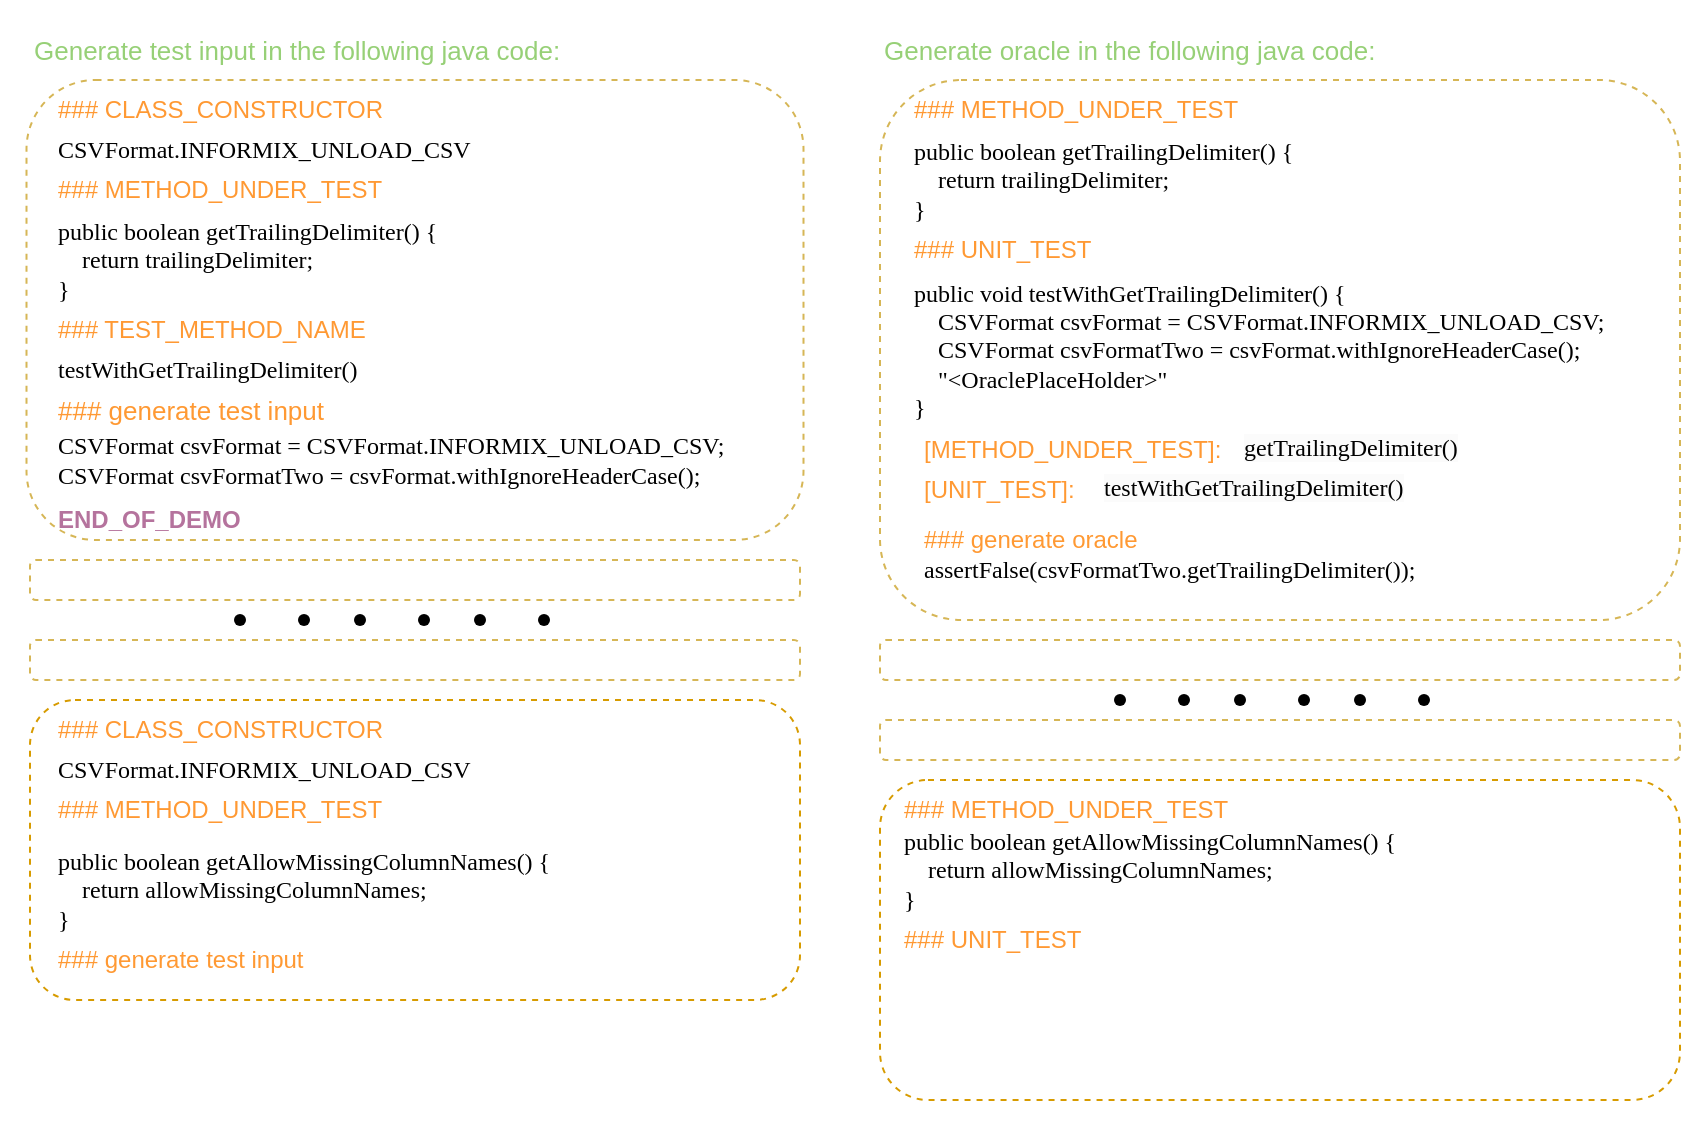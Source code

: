 <mxfile version="21.2.9" type="github">
  <diagram name="第 1 页" id="49HhL85UuGYy7voRq5S4">
    <mxGraphModel dx="2389" dy="837" grid="1" gridSize="10" guides="1" tooltips="1" connect="1" arrows="1" fold="1" page="1" pageScale="1" pageWidth="827" pageHeight="1169" math="0" shadow="0">
      <root>
        <mxCell id="0" />
        <mxCell id="1" parent="0" />
        <mxCell id="CBpNskWzf5oH1RxQORSV-1" value="" style="rounded=0;whiteSpace=wrap;html=1;strokeColor=none;" vertex="1" parent="1">
          <mxGeometry x="-90" y="130" width="410" height="520" as="geometry" />
        </mxCell>
        <mxCell id="CBpNskWzf5oH1RxQORSV-2" value="### CLASS_CONSTRUCTOR" style="text;html=1;strokeColor=none;fillColor=none;align=left;verticalAlign=middle;whiteSpace=wrap;rounded=0;fontColor=#FF9933;" vertex="1" parent="1">
          <mxGeometry x="-63" y="170" width="190" height="30" as="geometry" />
        </mxCell>
        <mxCell id="CBpNskWzf5oH1RxQORSV-3" value="### generate test input" style="text;html=1;strokeColor=none;fillColor=none;align=left;verticalAlign=middle;whiteSpace=wrap;rounded=0;fontColor=#FF9933;fontSize=13;" vertex="1" parent="1">
          <mxGeometry x="-63" y="320" width="170" height="30" as="geometry" />
        </mxCell>
        <mxCell id="CBpNskWzf5oH1RxQORSV-4" value="### TEST_METHOD_NAME" style="text;html=1;strokeColor=none;fillColor=none;align=left;verticalAlign=middle;whiteSpace=wrap;rounded=0;fontColor=#FF9933;" vertex="1" parent="1">
          <mxGeometry x="-63" y="280" width="160" height="30" as="geometry" />
        </mxCell>
        <mxCell id="CBpNskWzf5oH1RxQORSV-5" value="### METHOD_UNDER_TEST" style="text;html=1;strokeColor=none;fillColor=none;align=left;verticalAlign=middle;whiteSpace=wrap;rounded=0;fontColor=#FF9933;" vertex="1" parent="1">
          <mxGeometry x="-63" y="210" width="170" height="30" as="geometry" />
        </mxCell>
        <mxCell id="CBpNskWzf5oH1RxQORSV-6" value="END_OF_DEMO" style="text;html=1;strokeColor=none;fillColor=none;align=left;verticalAlign=middle;whiteSpace=wrap;rounded=0;fontColor=#B5739D;fontStyle=1" vertex="1" parent="1">
          <mxGeometry x="-63" y="375" width="150" height="30" as="geometry" />
        </mxCell>
        <mxCell id="CBpNskWzf5oH1RxQORSV-7" value="&lt;div&gt;&lt;font face=&quot;Comic Sans MS&quot;&gt;public boolean getTrailingDelimiter() {&lt;/font&gt;&lt;/div&gt;&lt;div&gt;&lt;font face=&quot;Comic Sans MS&quot;&gt;&amp;nbsp; &amp;nbsp; return trailingDelimiter;&lt;/font&gt;&lt;/div&gt;&lt;div&gt;&lt;font face=&quot;Comic Sans MS&quot;&gt;}&lt;/font&gt;&lt;/div&gt;" style="text;html=1;strokeColor=none;fillColor=none;align=left;verticalAlign=middle;whiteSpace=wrap;rounded=0;" vertex="1" parent="1">
          <mxGeometry x="-63" y="230" width="223" height="60" as="geometry" />
        </mxCell>
        <mxCell id="CBpNskWzf5oH1RxQORSV-8" value="&lt;font face=&quot;Comic Sans MS&quot;&gt;CSVFormat.INFORMIX_UNLOAD_CSV&lt;/font&gt;" style="text;html=1;strokeColor=none;fillColor=none;align=left;verticalAlign=middle;whiteSpace=wrap;rounded=0;" vertex="1" parent="1">
          <mxGeometry x="-63" y="190" width="233" height="30" as="geometry" />
        </mxCell>
        <mxCell id="CBpNskWzf5oH1RxQORSV-9" value="testWithGetTrailingDelimiter()" style="text;html=1;strokeColor=none;fillColor=none;align=left;verticalAlign=middle;whiteSpace=wrap;rounded=0;fontFamily=Comic Sans MS;" vertex="1" parent="1">
          <mxGeometry x="-63" y="300" width="200" height="30" as="geometry" />
        </mxCell>
        <mxCell id="CBpNskWzf5oH1RxQORSV-11" value="" style="rounded=1;whiteSpace=wrap;html=1;dashed=1;fillColor=none;glass=0;strokeColor=#d6b656;labelBackgroundColor=#FFF2CC;fillStyle=solid;" vertex="1" parent="1">
          <mxGeometry x="-76.75" y="170" width="388.5" height="230" as="geometry" />
        </mxCell>
        <mxCell id="CBpNskWzf5oH1RxQORSV-10" value="&lt;div&gt;CSVFormat csvFormat = CSVFormat.INFORMIX_UNLOAD_CSV;&lt;/div&gt;&lt;div&gt;CSVFormat csvFormatTwo = csvFormat.withIgnoreHeaderCase();&lt;/div&gt;" style="text;html=1;strokeColor=none;fillColor=none;align=left;verticalAlign=middle;whiteSpace=wrap;rounded=0;fontFamily=Comic Sans MS;" vertex="1" parent="1">
          <mxGeometry x="-63" y="340" width="383" height="40" as="geometry" />
        </mxCell>
        <mxCell id="CBpNskWzf5oH1RxQORSV-12" value="" style="rounded=1;whiteSpace=wrap;html=1;dashed=1;fillColor=none;glass=0;strokeColor=#d6b656;" vertex="1" parent="1">
          <mxGeometry x="-75" y="410" width="385" height="20" as="geometry" />
        </mxCell>
        <mxCell id="CBpNskWzf5oH1RxQORSV-13" value="" style="rounded=1;whiteSpace=wrap;html=1;dashed=1;fillColor=none;glass=0;strokeColor=#d6b656;" vertex="1" parent="1">
          <mxGeometry x="-75" y="450" width="385" height="20" as="geometry" />
        </mxCell>
        <mxCell id="CBpNskWzf5oH1RxQORSV-14" value="" style="group" vertex="1" connectable="0" parent="1">
          <mxGeometry x="20" y="430" width="172" height="20" as="geometry" />
        </mxCell>
        <mxCell id="CBpNskWzf5oH1RxQORSV-15" value="" style="group" vertex="1" connectable="0" parent="CBpNskWzf5oH1RxQORSV-14">
          <mxGeometry width="52" height="20" as="geometry" />
        </mxCell>
        <mxCell id="CBpNskWzf5oH1RxQORSV-16" value="" style="shape=waypoint;sketch=0;fillStyle=solid;size=6;pointerEvents=1;points=[];fillColor=none;resizable=0;rotatable=0;perimeter=centerPerimeter;snapToPoint=1;" vertex="1" parent="CBpNskWzf5oH1RxQORSV-15">
          <mxGeometry width="20" height="20" as="geometry" />
        </mxCell>
        <mxCell id="CBpNskWzf5oH1RxQORSV-17" value="" style="shape=waypoint;sketch=0;fillStyle=solid;size=6;pointerEvents=1;points=[];fillColor=none;resizable=0;rotatable=0;perimeter=centerPerimeter;snapToPoint=1;" vertex="1" parent="CBpNskWzf5oH1RxQORSV-15">
          <mxGeometry x="32" width="20" height="20" as="geometry" />
        </mxCell>
        <mxCell id="CBpNskWzf5oH1RxQORSV-18" value="" style="group" vertex="1" connectable="0" parent="CBpNskWzf5oH1RxQORSV-14">
          <mxGeometry x="60" width="52" height="20" as="geometry" />
        </mxCell>
        <mxCell id="CBpNskWzf5oH1RxQORSV-19" value="" style="shape=waypoint;sketch=0;fillStyle=solid;size=6;pointerEvents=1;points=[];fillColor=none;resizable=0;rotatable=0;perimeter=centerPerimeter;snapToPoint=1;" vertex="1" parent="CBpNskWzf5oH1RxQORSV-18">
          <mxGeometry width="20" height="20" as="geometry" />
        </mxCell>
        <mxCell id="CBpNskWzf5oH1RxQORSV-20" value="" style="shape=waypoint;sketch=0;fillStyle=solid;size=6;pointerEvents=1;points=[];fillColor=none;resizable=0;rotatable=0;perimeter=centerPerimeter;snapToPoint=1;" vertex="1" parent="CBpNskWzf5oH1RxQORSV-18">
          <mxGeometry x="32" width="20" height="20" as="geometry" />
        </mxCell>
        <mxCell id="CBpNskWzf5oH1RxQORSV-21" value="" style="group" vertex="1" connectable="0" parent="CBpNskWzf5oH1RxQORSV-14">
          <mxGeometry x="120" width="52" height="20" as="geometry" />
        </mxCell>
        <mxCell id="CBpNskWzf5oH1RxQORSV-22" value="" style="shape=waypoint;sketch=0;fillStyle=solid;size=6;pointerEvents=1;points=[];fillColor=none;resizable=0;rotatable=0;perimeter=centerPerimeter;snapToPoint=1;" vertex="1" parent="CBpNskWzf5oH1RxQORSV-21">
          <mxGeometry width="20" height="20" as="geometry" />
        </mxCell>
        <mxCell id="CBpNskWzf5oH1RxQORSV-23" value="" style="shape=waypoint;sketch=0;fillStyle=solid;size=6;pointerEvents=1;points=[];fillColor=none;resizable=0;rotatable=0;perimeter=centerPerimeter;snapToPoint=1;" vertex="1" parent="CBpNskWzf5oH1RxQORSV-21">
          <mxGeometry x="32" width="20" height="20" as="geometry" />
        </mxCell>
        <mxCell id="CBpNskWzf5oH1RxQORSV-24" value="" style="rounded=1;whiteSpace=wrap;html=1;dashed=1;fillColor=none;glass=0;strokeColor=#d79b00;" vertex="1" parent="1">
          <mxGeometry x="-75" y="480" width="385" height="150" as="geometry" />
        </mxCell>
        <mxCell id="CBpNskWzf5oH1RxQORSV-25" value="### CLASS_CONSTRUCTOR" style="text;html=1;strokeColor=none;fillColor=none;align=left;verticalAlign=middle;whiteSpace=wrap;rounded=0;fontColor=#FF9933;" vertex="1" parent="1">
          <mxGeometry x="-63" y="480" width="190" height="30" as="geometry" />
        </mxCell>
        <mxCell id="CBpNskWzf5oH1RxQORSV-26" value="CSVFormat.INFORMIX_UNLOAD_CSV" style="text;html=1;strokeColor=none;fillColor=none;align=left;verticalAlign=middle;whiteSpace=wrap;rounded=0;fontFamily=Comic Sans MS;" vertex="1" parent="1">
          <mxGeometry x="-63" y="500" width="233" height="30" as="geometry" />
        </mxCell>
        <mxCell id="CBpNskWzf5oH1RxQORSV-27" value="### METHOD_UNDER_TEST" style="text;html=1;strokeColor=none;fillColor=none;align=left;verticalAlign=middle;whiteSpace=wrap;rounded=0;fontColor=#FF9933;" vertex="1" parent="1">
          <mxGeometry x="-63" y="520" width="170" height="30" as="geometry" />
        </mxCell>
        <mxCell id="CBpNskWzf5oH1RxQORSV-28" value="&lt;div&gt;public boolean getAllowMissingColumnNames() {&lt;/div&gt;&lt;div&gt;&amp;nbsp; &amp;nbsp; return allowMissingColumnNames;&lt;/div&gt;&lt;div&gt;}&lt;/div&gt;" style="text;html=1;strokeColor=none;fillColor=none;align=left;verticalAlign=middle;whiteSpace=wrap;rounded=0;fontFamily=Comic Sans MS;" vertex="1" parent="1">
          <mxGeometry x="-63" y="550" width="283" height="50" as="geometry" />
        </mxCell>
        <mxCell id="CBpNskWzf5oH1RxQORSV-29" value="### generate test input" style="text;html=1;strokeColor=none;fillColor=none;align=left;verticalAlign=middle;whiteSpace=wrap;rounded=0;fontColor=#FF9933;" vertex="1" parent="1">
          <mxGeometry x="-63" y="595" width="170" height="30" as="geometry" />
        </mxCell>
        <mxCell id="CBpNskWzf5oH1RxQORSV-30" value="Generate test input in the following java code:" style="text;html=1;strokeColor=none;fillColor=none;align=left;verticalAlign=middle;whiteSpace=wrap;rounded=0;fontColor=#97D077;fontSize=13;" vertex="1" parent="1">
          <mxGeometry x="-75" y="140" width="280" height="30" as="geometry" />
        </mxCell>
        <mxCell id="CBpNskWzf5oH1RxQORSV-32" value="" style="rounded=0;whiteSpace=wrap;html=1;strokeColor=none;" vertex="1" parent="1">
          <mxGeometry x="340" y="140" width="420" height="560" as="geometry" />
        </mxCell>
        <mxCell id="CBpNskWzf5oH1RxQORSV-31" value="Generate oracle in the following java code:" style="text;html=1;strokeColor=none;fillColor=none;align=left;verticalAlign=middle;whiteSpace=wrap;rounded=0;fontColor=#97D077;fontSize=13;" vertex="1" parent="1">
          <mxGeometry x="350" y="140" width="280" height="30" as="geometry" />
        </mxCell>
        <mxCell id="CBpNskWzf5oH1RxQORSV-33" value="" style="rounded=1;whiteSpace=wrap;html=1;dashed=1;fillColor=none;glass=0;strokeColor=#d6b656;labelBackgroundColor=#FFF2CC;fillStyle=solid;" vertex="1" parent="1">
          <mxGeometry x="350" y="170" width="400" height="270" as="geometry" />
        </mxCell>
        <mxCell id="CBpNskWzf5oH1RxQORSV-34" value="### METHOD_UNDER_TEST" style="text;html=1;strokeColor=none;fillColor=none;align=left;verticalAlign=middle;whiteSpace=wrap;rounded=0;fontColor=#FF9933;" vertex="1" parent="1">
          <mxGeometry x="365" y="170" width="170" height="30" as="geometry" />
        </mxCell>
        <mxCell id="CBpNskWzf5oH1RxQORSV-35" value="### UNIT_TEST" style="text;html=1;strokeColor=none;fillColor=none;align=left;verticalAlign=middle;whiteSpace=wrap;rounded=0;fontColor=#FF9933;" vertex="1" parent="1">
          <mxGeometry x="365" y="240" width="170" height="30" as="geometry" />
        </mxCell>
        <mxCell id="CBpNskWzf5oH1RxQORSV-36" value="[METHOD_UNDER_TEST]:" style="text;html=1;strokeColor=none;fillColor=none;align=left;verticalAlign=middle;whiteSpace=wrap;rounded=0;fontColor=#FF9933;" vertex="1" parent="1">
          <mxGeometry x="370" y="340" width="160" height="30" as="geometry" />
        </mxCell>
        <mxCell id="CBpNskWzf5oH1RxQORSV-37" value="[UNIT_TEST]:" style="text;html=1;strokeColor=none;fillColor=none;align=left;verticalAlign=middle;whiteSpace=wrap;rounded=0;fontColor=#FF9933;" vertex="1" parent="1">
          <mxGeometry x="370" y="360" width="80" height="30" as="geometry" />
        </mxCell>
        <mxCell id="CBpNskWzf5oH1RxQORSV-38" value="### generate oracle" style="text;html=1;strokeColor=none;fillColor=none;align=left;verticalAlign=middle;whiteSpace=wrap;rounded=0;fontColor=#FF9933;" vertex="1" parent="1">
          <mxGeometry x="370" y="385" width="170" height="30" as="geometry" />
        </mxCell>
        <mxCell id="CBpNskWzf5oH1RxQORSV-39" value="&lt;div&gt;&lt;font face=&quot;Comic Sans MS&quot;&gt;public boolean getTrailingDelimiter() {&lt;/font&gt;&lt;/div&gt;&lt;div&gt;&lt;font face=&quot;Comic Sans MS&quot;&gt;&amp;nbsp; &amp;nbsp; return trailingDelimiter;&lt;/font&gt;&lt;/div&gt;&lt;div&gt;&lt;font face=&quot;Comic Sans MS&quot;&gt;}&lt;/font&gt;&lt;/div&gt;" style="text;html=1;strokeColor=none;fillColor=none;align=left;verticalAlign=middle;whiteSpace=wrap;rounded=0;" vertex="1" parent="1">
          <mxGeometry x="365" y="190" width="223" height="60" as="geometry" />
        </mxCell>
        <mxCell id="CBpNskWzf5oH1RxQORSV-40" value="&lt;div&gt;public void testWithGetTrailingDelimiter() {&lt;/div&gt;&lt;div&gt;&amp;nbsp; &amp;nbsp; CSVFormat csvFormat = CSVFormat.INFORMIX_UNLOAD_CSV;&lt;/div&gt;&lt;div&gt;&amp;nbsp; &amp;nbsp; CSVFormat csvFormatTwo = csvFormat.withIgnoreHeaderCase();&lt;/div&gt;&lt;div&gt;&amp;nbsp; &amp;nbsp; &quot;&amp;lt;OraclePlaceHolder&amp;gt;&quot;&lt;/div&gt;&lt;div style=&quot;&quot;&gt;}&lt;/div&gt;" style="text;html=1;strokeColor=none;fillColor=none;align=left;verticalAlign=middle;whiteSpace=wrap;rounded=0;fontFamily=Comic Sans MS;" vertex="1" parent="1">
          <mxGeometry x="365" y="270" width="390" height="70" as="geometry" />
        </mxCell>
        <mxCell id="CBpNskWzf5oH1RxQORSV-41" value="assertFalse(csvFormatTwo.getTrailingDelimiter());" style="text;html=1;strokeColor=none;fillColor=none;align=left;verticalAlign=middle;whiteSpace=wrap;rounded=0;fontFamily=Comic Sans MS;" vertex="1" parent="1">
          <mxGeometry x="370" y="400" width="280" height="30" as="geometry" />
        </mxCell>
        <mxCell id="CBpNskWzf5oH1RxQORSV-42" value="" style="rounded=1;whiteSpace=wrap;html=1;dashed=1;fillColor=none;glass=0;strokeColor=#d6b656;" vertex="1" parent="1">
          <mxGeometry x="350" y="450" width="400" height="20" as="geometry" />
        </mxCell>
        <mxCell id="CBpNskWzf5oH1RxQORSV-43" value="" style="rounded=1;whiteSpace=wrap;html=1;dashed=1;fillColor=none;glass=0;strokeColor=#d6b656;" vertex="1" parent="1">
          <mxGeometry x="350" y="490" width="400" height="20" as="geometry" />
        </mxCell>
        <mxCell id="CBpNskWzf5oH1RxQORSV-44" value="" style="group" vertex="1" connectable="0" parent="1">
          <mxGeometry x="460" y="470" width="172" height="20" as="geometry" />
        </mxCell>
        <mxCell id="CBpNskWzf5oH1RxQORSV-45" value="" style="group" vertex="1" connectable="0" parent="CBpNskWzf5oH1RxQORSV-44">
          <mxGeometry width="52" height="20" as="geometry" />
        </mxCell>
        <mxCell id="CBpNskWzf5oH1RxQORSV-46" value="" style="shape=waypoint;sketch=0;fillStyle=solid;size=6;pointerEvents=1;points=[];fillColor=none;resizable=0;rotatable=0;perimeter=centerPerimeter;snapToPoint=1;" vertex="1" parent="CBpNskWzf5oH1RxQORSV-45">
          <mxGeometry width="20" height="20" as="geometry" />
        </mxCell>
        <mxCell id="CBpNskWzf5oH1RxQORSV-47" value="" style="shape=waypoint;sketch=0;fillStyle=solid;size=6;pointerEvents=1;points=[];fillColor=none;resizable=0;rotatable=0;perimeter=centerPerimeter;snapToPoint=1;" vertex="1" parent="CBpNskWzf5oH1RxQORSV-45">
          <mxGeometry x="32" width="20" height="20" as="geometry" />
        </mxCell>
        <mxCell id="CBpNskWzf5oH1RxQORSV-48" value="" style="group" vertex="1" connectable="0" parent="CBpNskWzf5oH1RxQORSV-44">
          <mxGeometry x="60" width="52" height="20" as="geometry" />
        </mxCell>
        <mxCell id="CBpNskWzf5oH1RxQORSV-49" value="" style="shape=waypoint;sketch=0;fillStyle=solid;size=6;pointerEvents=1;points=[];fillColor=none;resizable=0;rotatable=0;perimeter=centerPerimeter;snapToPoint=1;" vertex="1" parent="CBpNskWzf5oH1RxQORSV-48">
          <mxGeometry width="20" height="20" as="geometry" />
        </mxCell>
        <mxCell id="CBpNskWzf5oH1RxQORSV-50" value="" style="shape=waypoint;sketch=0;fillStyle=solid;size=6;pointerEvents=1;points=[];fillColor=none;resizable=0;rotatable=0;perimeter=centerPerimeter;snapToPoint=1;" vertex="1" parent="CBpNskWzf5oH1RxQORSV-48">
          <mxGeometry x="32" width="20" height="20" as="geometry" />
        </mxCell>
        <mxCell id="CBpNskWzf5oH1RxQORSV-51" value="" style="group" vertex="1" connectable="0" parent="CBpNskWzf5oH1RxQORSV-44">
          <mxGeometry x="120" width="52" height="20" as="geometry" />
        </mxCell>
        <mxCell id="CBpNskWzf5oH1RxQORSV-52" value="" style="shape=waypoint;sketch=0;fillStyle=solid;size=6;pointerEvents=1;points=[];fillColor=none;resizable=0;rotatable=0;perimeter=centerPerimeter;snapToPoint=1;" vertex="1" parent="CBpNskWzf5oH1RxQORSV-51">
          <mxGeometry width="20" height="20" as="geometry" />
        </mxCell>
        <mxCell id="CBpNskWzf5oH1RxQORSV-53" value="" style="shape=waypoint;sketch=0;fillStyle=solid;size=6;pointerEvents=1;points=[];fillColor=none;resizable=0;rotatable=0;perimeter=centerPerimeter;snapToPoint=1;" vertex="1" parent="CBpNskWzf5oH1RxQORSV-51">
          <mxGeometry x="32" width="20" height="20" as="geometry" />
        </mxCell>
        <mxCell id="CBpNskWzf5oH1RxQORSV-54" value="" style="rounded=1;whiteSpace=wrap;html=1;dashed=1;fillColor=none;glass=0;strokeColor=#d79b00;" vertex="1" parent="1">
          <mxGeometry x="350" y="520" width="400" height="160" as="geometry" />
        </mxCell>
        <mxCell id="CBpNskWzf5oH1RxQORSV-56" value="### METHOD_UNDER_TEST" style="text;html=1;strokeColor=none;fillColor=none;align=left;verticalAlign=middle;whiteSpace=wrap;rounded=0;fontColor=#FF9933;" vertex="1" parent="1">
          <mxGeometry x="360" y="520" width="170" height="30" as="geometry" />
        </mxCell>
        <mxCell id="CBpNskWzf5oH1RxQORSV-57" value="&lt;div&gt;public boolean getAllowMissingColumnNames() {&lt;/div&gt;&lt;div&gt;&amp;nbsp; &amp;nbsp; return allowMissingColumnNames;&lt;/div&gt;&lt;div&gt;}&lt;/div&gt;" style="text;html=1;strokeColor=none;fillColor=none;align=left;verticalAlign=middle;whiteSpace=wrap;rounded=0;fontFamily=Comic Sans MS;" vertex="1" parent="1">
          <mxGeometry x="360" y="535" width="290" height="60" as="geometry" />
        </mxCell>
        <mxCell id="CBpNskWzf5oH1RxQORSV-58" value="### UNIT_TEST" style="text;html=1;strokeColor=none;fillColor=none;align=left;verticalAlign=middle;whiteSpace=wrap;rounded=0;fontColor=#FF9933;" vertex="1" parent="1">
          <mxGeometry x="360" y="585" width="170" height="30" as="geometry" />
        </mxCell>
        <mxCell id="CBpNskWzf5oH1RxQORSV-59" value="&lt;span style=&quot;color: rgb(0, 0, 0); font-family: &amp;quot;Comic Sans MS&amp;quot;; font-size: 12px; font-style: normal; font-variant-ligatures: normal; font-variant-caps: normal; font-weight: 400; letter-spacing: normal; orphans: 2; text-align: left; text-indent: 0px; text-transform: none; widows: 2; word-spacing: 0px; -webkit-text-stroke-width: 0px; background-color: rgb(251, 251, 251); text-decoration-thickness: initial; text-decoration-style: initial; text-decoration-color: initial; float: none; display: inline !important;&quot;&gt;getTrailingDelimiter()&lt;/span&gt;" style="text;whiteSpace=wrap;html=1;" vertex="1" parent="1">
          <mxGeometry x="530" y="340" width="130" height="25" as="geometry" />
        </mxCell>
        <mxCell id="CBpNskWzf5oH1RxQORSV-60" value="&lt;span style=&quot;color: rgb(0, 0, 0); font-family: &amp;quot;Comic Sans MS&amp;quot;; font-size: 12px; font-style: normal; font-variant-ligatures: normal; font-variant-caps: normal; font-weight: 400; letter-spacing: normal; orphans: 2; text-align: left; text-indent: 0px; text-transform: none; widows: 2; word-spacing: 0px; -webkit-text-stroke-width: 0px; background-color: rgb(251, 251, 251); text-decoration-thickness: initial; text-decoration-style: initial; text-decoration-color: initial; float: none; display: inline !important;&quot;&gt;testWithGetTrailingDelimiter()&lt;/span&gt;" style="text;whiteSpace=wrap;html=1;" vertex="1" parent="1">
          <mxGeometry x="460" y="360" width="180" height="30" as="geometry" />
        </mxCell>
      </root>
    </mxGraphModel>
  </diagram>
</mxfile>
